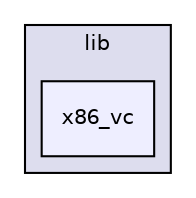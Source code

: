 digraph "theora/libtheora-1.1.1/lib/x86_vc" {
  compound=true
  node [ fontsize="10", fontname="Helvetica"];
  edge [ labelfontsize="10", labelfontname="Helvetica"];
  subgraph clusterdir_c318bbd9acaa74aae2a1b3b25b1707fa {
    graph [ bgcolor="#ddddee", pencolor="black", label="lib" fontname="Helvetica", fontsize="10", URL="dir_c318bbd9acaa74aae2a1b3b25b1707fa.html"]
  dir_42f0afb42381bb07bfa9bcd6e676238f [shape=box, label="x86_vc", style="filled", fillcolor="#eeeeff", pencolor="black", URL="dir_42f0afb42381bb07bfa9bcd6e676238f.html"];
  }
}
